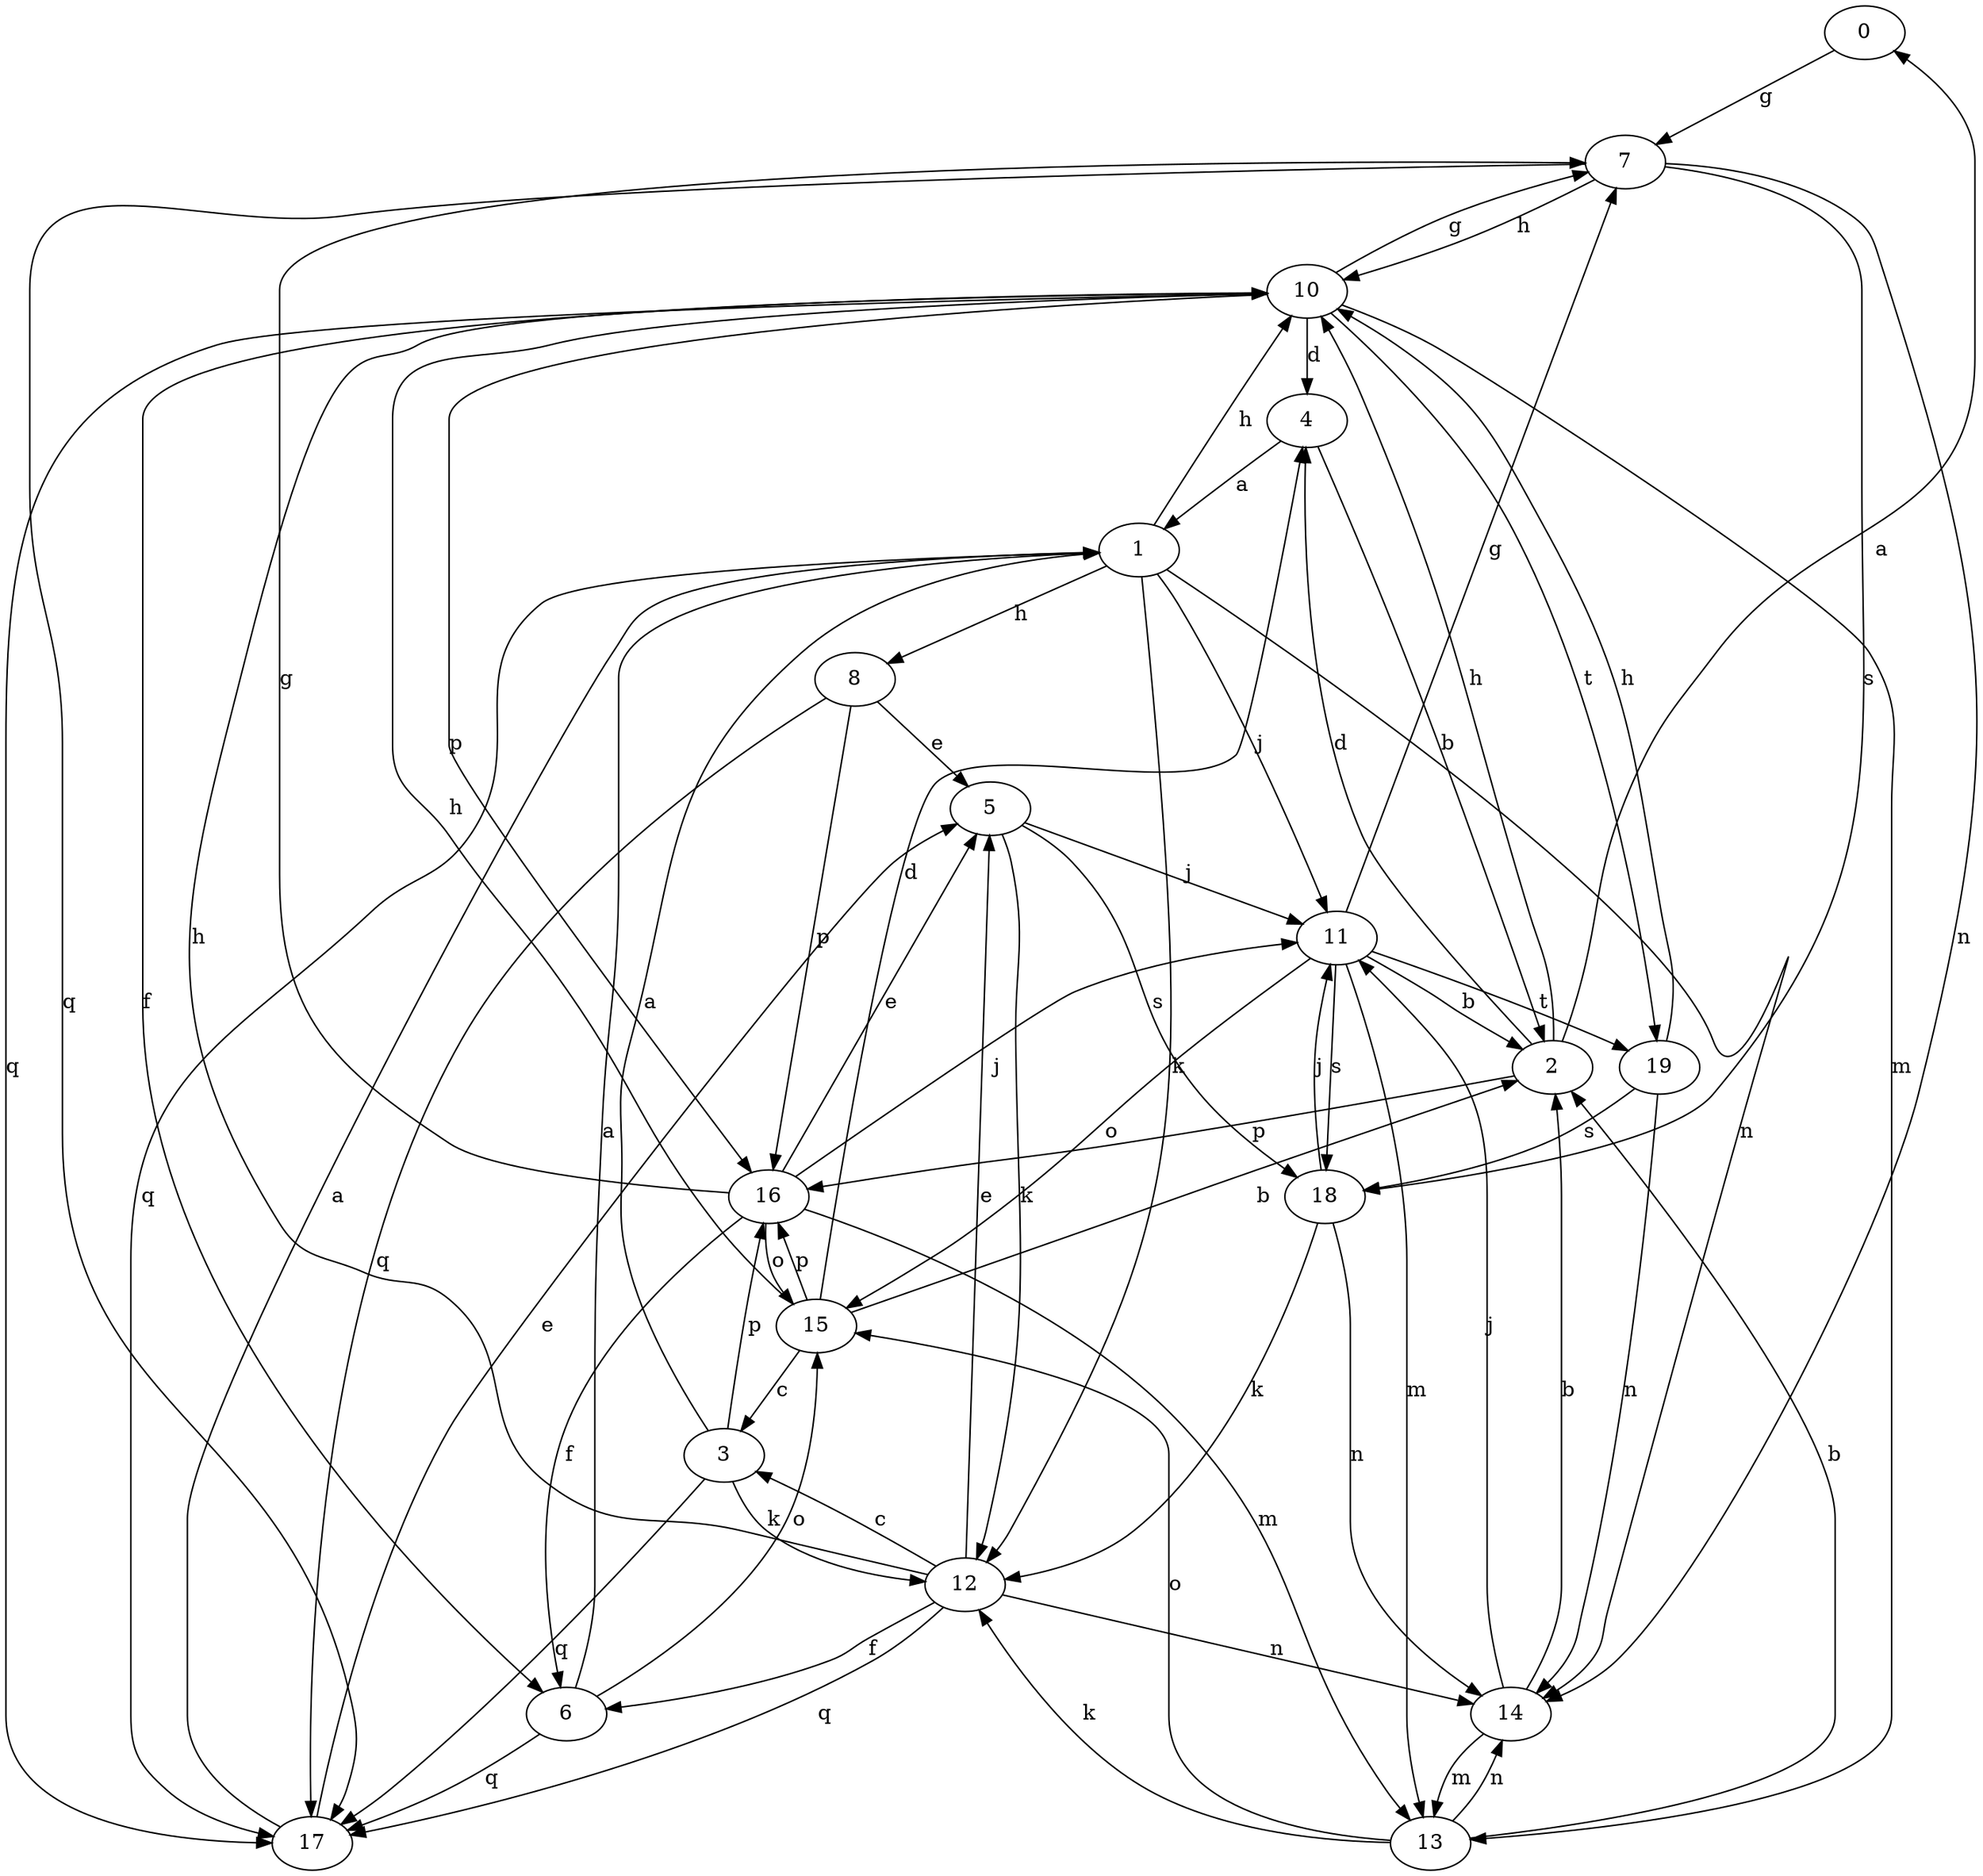 strict digraph  {
0;
1;
2;
3;
4;
5;
6;
7;
8;
10;
11;
12;
13;
14;
15;
16;
17;
18;
19;
0 -> 7  [label=g];
1 -> 8  [label=h];
1 -> 10  [label=h];
1 -> 11  [label=j];
1 -> 12  [label=k];
1 -> 14  [label=n];
1 -> 17  [label=q];
2 -> 0  [label=a];
2 -> 4  [label=d];
2 -> 10  [label=h];
2 -> 16  [label=p];
3 -> 1  [label=a];
3 -> 12  [label=k];
3 -> 16  [label=p];
3 -> 17  [label=q];
4 -> 1  [label=a];
4 -> 2  [label=b];
5 -> 11  [label=j];
5 -> 12  [label=k];
5 -> 18  [label=s];
6 -> 1  [label=a];
6 -> 15  [label=o];
6 -> 17  [label=q];
7 -> 10  [label=h];
7 -> 14  [label=n];
7 -> 17  [label=q];
7 -> 18  [label=s];
8 -> 5  [label=e];
8 -> 16  [label=p];
8 -> 17  [label=q];
10 -> 4  [label=d];
10 -> 6  [label=f];
10 -> 7  [label=g];
10 -> 13  [label=m];
10 -> 16  [label=p];
10 -> 17  [label=q];
10 -> 19  [label=t];
11 -> 2  [label=b];
11 -> 7  [label=g];
11 -> 13  [label=m];
11 -> 15  [label=o];
11 -> 18  [label=s];
11 -> 19  [label=t];
12 -> 3  [label=c];
12 -> 5  [label=e];
12 -> 6  [label=f];
12 -> 10  [label=h];
12 -> 14  [label=n];
12 -> 17  [label=q];
13 -> 2  [label=b];
13 -> 12  [label=k];
13 -> 14  [label=n];
13 -> 15  [label=o];
14 -> 2  [label=b];
14 -> 11  [label=j];
14 -> 13  [label=m];
15 -> 2  [label=b];
15 -> 3  [label=c];
15 -> 4  [label=d];
15 -> 10  [label=h];
15 -> 16  [label=p];
16 -> 5  [label=e];
16 -> 6  [label=f];
16 -> 7  [label=g];
16 -> 11  [label=j];
16 -> 13  [label=m];
16 -> 15  [label=o];
17 -> 1  [label=a];
17 -> 5  [label=e];
18 -> 11  [label=j];
18 -> 12  [label=k];
18 -> 14  [label=n];
19 -> 10  [label=h];
19 -> 14  [label=n];
19 -> 18  [label=s];
}
